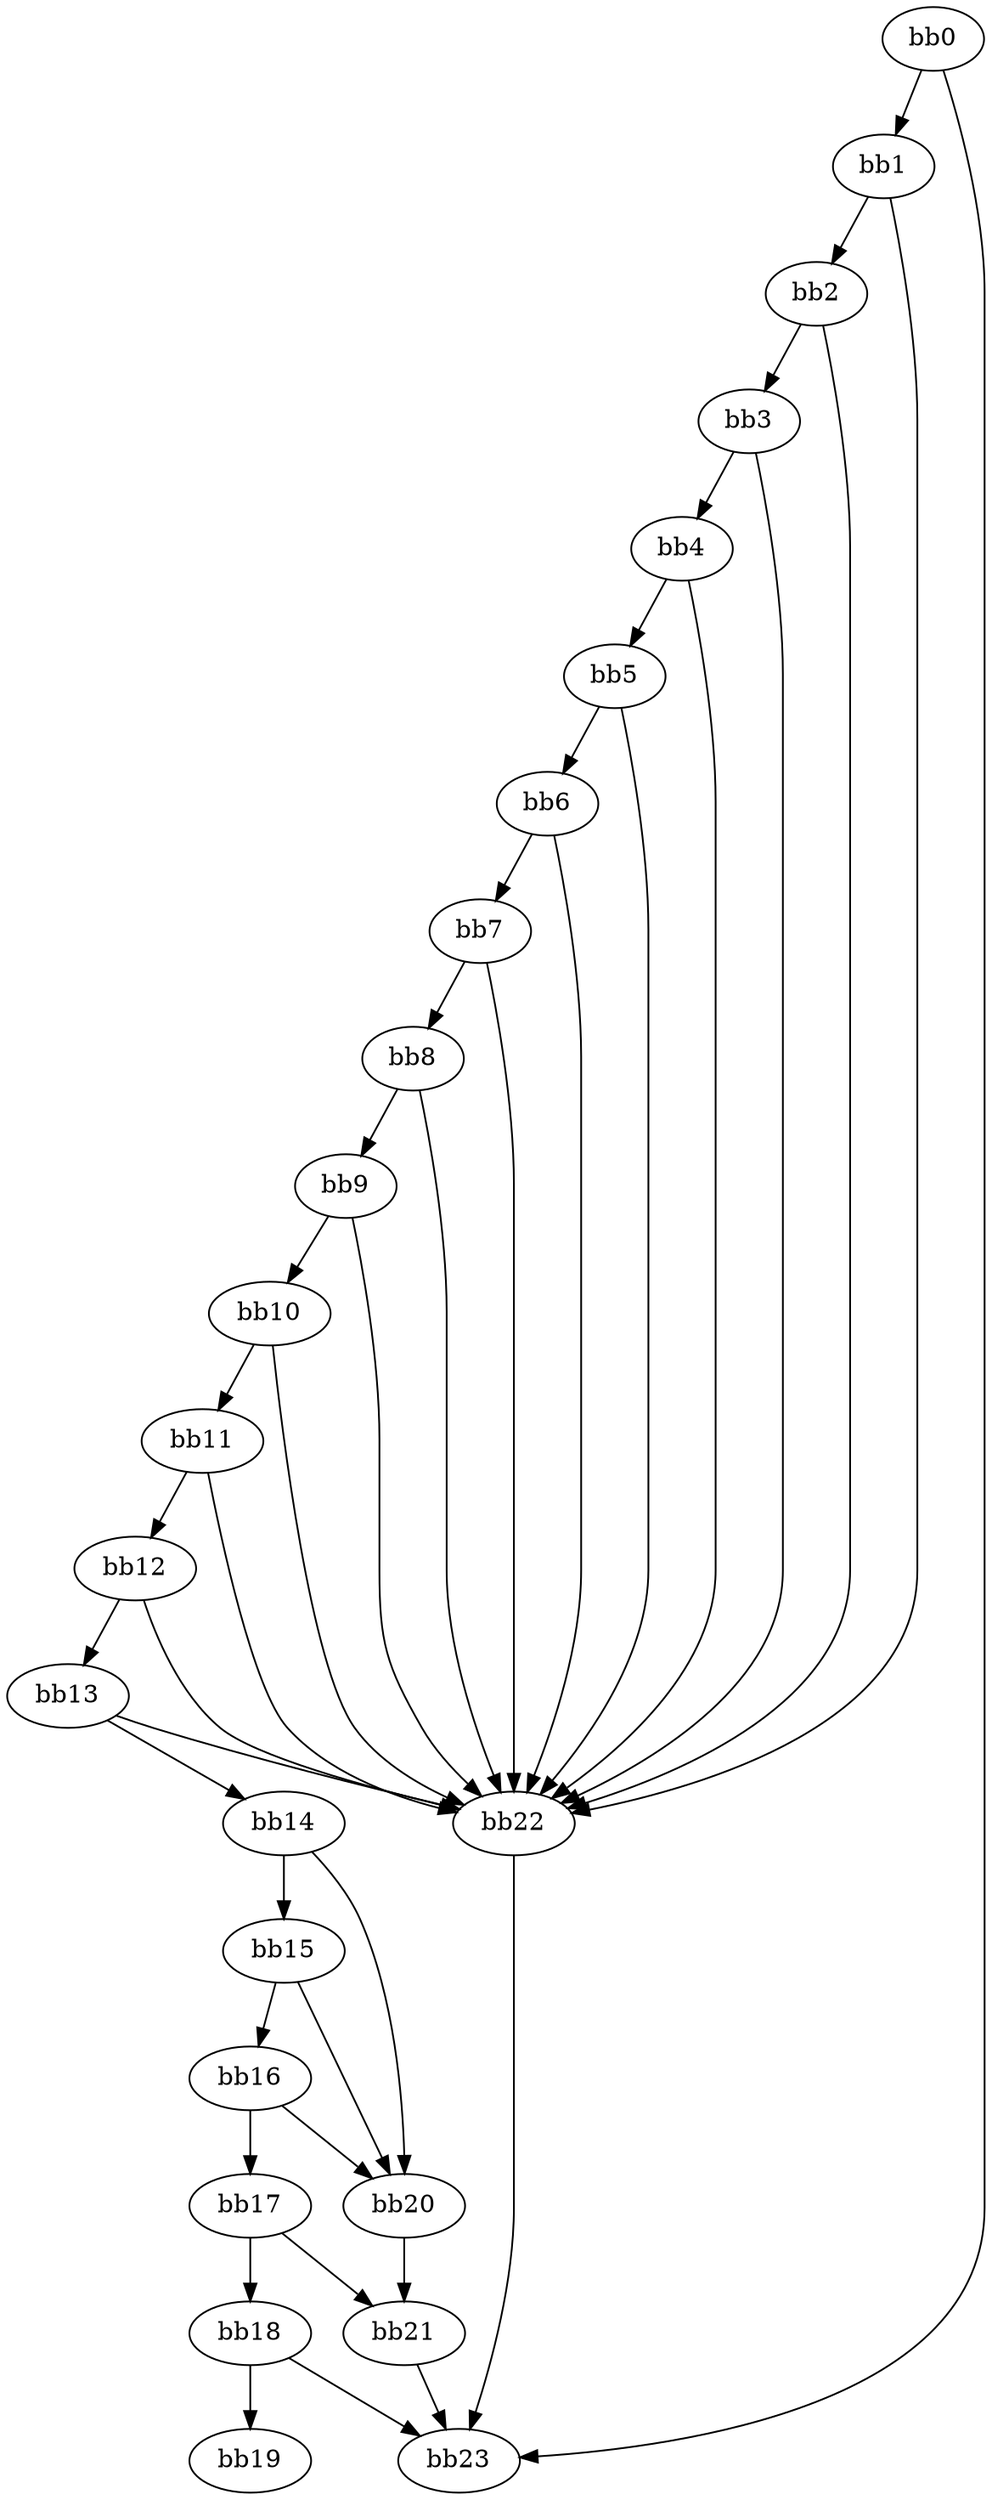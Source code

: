 digraph {
    0 [ label = "bb0\l" ]
    1 [ label = "bb1\l" ]
    2 [ label = "bb2\l" ]
    3 [ label = "bb3\l" ]
    4 [ label = "bb4\l" ]
    5 [ label = "bb5\l" ]
    6 [ label = "bb6\l" ]
    7 [ label = "bb7\l" ]
    8 [ label = "bb8\l" ]
    9 [ label = "bb9\l" ]
    10 [ label = "bb10\l" ]
    11 [ label = "bb11\l" ]
    12 [ label = "bb12\l" ]
    13 [ label = "bb13\l" ]
    14 [ label = "bb14\l" ]
    15 [ label = "bb15\l" ]
    16 [ label = "bb16\l" ]
    17 [ label = "bb17\l" ]
    18 [ label = "bb18\l" ]
    19 [ label = "bb19\l" ]
    20 [ label = "bb20\l" ]
    21 [ label = "bb21\l" ]
    22 [ label = "bb22\l" ]
    23 [ label = "bb23\l" ]
    0 -> 1 [ ]
    0 -> 23 [ ]
    1 -> 2 [ ]
    1 -> 22 [ ]
    2 -> 3 [ ]
    2 -> 22 [ ]
    3 -> 4 [ ]
    3 -> 22 [ ]
    4 -> 5 [ ]
    4 -> 22 [ ]
    5 -> 6 [ ]
    5 -> 22 [ ]
    6 -> 7 [ ]
    6 -> 22 [ ]
    7 -> 8 [ ]
    7 -> 22 [ ]
    8 -> 9 [ ]
    8 -> 22 [ ]
    9 -> 10 [ ]
    9 -> 22 [ ]
    10 -> 11 [ ]
    10 -> 22 [ ]
    11 -> 12 [ ]
    11 -> 22 [ ]
    12 -> 13 [ ]
    12 -> 22 [ ]
    13 -> 14 [ ]
    13 -> 22 [ ]
    14 -> 15 [ ]
    14 -> 20 [ ]
    15 -> 16 [ ]
    15 -> 20 [ ]
    16 -> 17 [ ]
    16 -> 20 [ ]
    17 -> 18 [ ]
    17 -> 21 [ ]
    18 -> 19 [ ]
    18 -> 23 [ ]
    20 -> 21 [ ]
    21 -> 23 [ ]
    22 -> 23 [ ]
}

